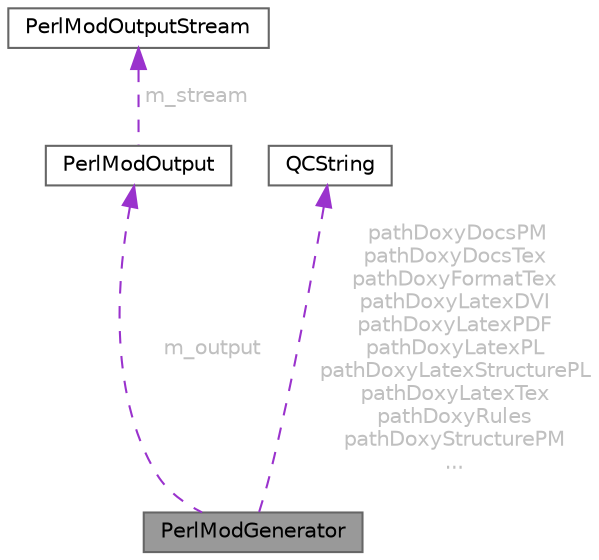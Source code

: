 digraph "PerlModGenerator"
{
 // INTERACTIVE_SVG=YES
 // LATEX_PDF_SIZE
  bgcolor="transparent";
  edge [fontname=Helvetica,fontsize=10,labelfontname=Helvetica,labelfontsize=10];
  node [fontname=Helvetica,fontsize=10,shape=box,height=0.2,width=0.4];
  Node1 [label="PerlModGenerator",height=0.2,width=0.4,color="gray40", fillcolor="grey60", style="filled", fontcolor="black",tooltip=" "];
  Node2 -> Node1 [dir="back",color="darkorchid3",style="dashed",label=" m_output",fontcolor="grey" ];
  Node2 [label="PerlModOutput",height=0.2,width=0.4,color="gray40", fillcolor="white", style="filled",URL="$d5/d6c/class_perl_mod_output.html",tooltip=" "];
  Node3 -> Node2 [dir="back",color="darkorchid3",style="dashed",label=" m_stream",fontcolor="grey" ];
  Node3 [label="PerlModOutputStream",height=0.2,width=0.4,color="gray40", fillcolor="white", style="filled",URL="$d4/de6/class_perl_mod_output_stream.html",tooltip=" "];
  Node4 -> Node1 [dir="back",color="darkorchid3",style="dashed",label=" pathDoxyDocsPM\npathDoxyDocsTex\npathDoxyFormatTex\npathDoxyLatexDVI\npathDoxyLatexPDF\npathDoxyLatexPL\npathDoxyLatexStructurePL\npathDoxyLatexTex\npathDoxyRules\npathDoxyStructurePM\n...",fontcolor="grey" ];
  Node4 [label="QCString",height=0.2,width=0.4,color="gray40", fillcolor="white", style="filled",URL="$d9/d45/class_q_c_string.html",tooltip="This is an alternative implementation of QCString."];
}
